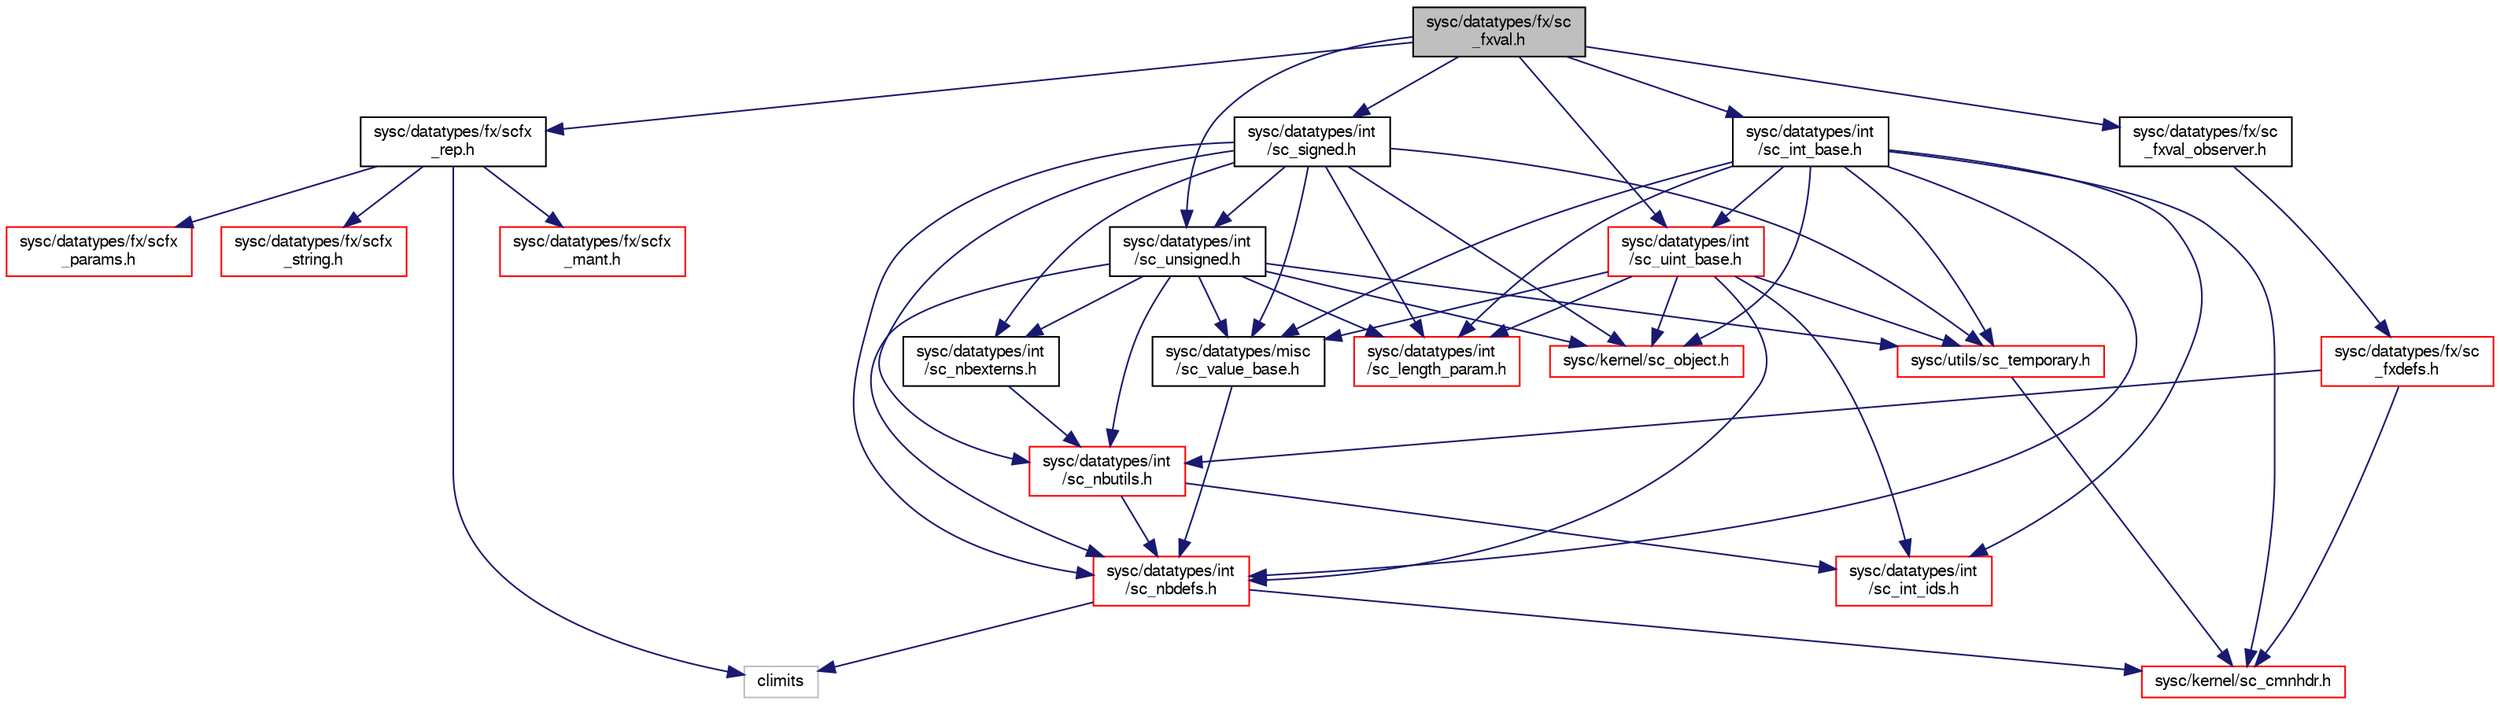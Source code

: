 digraph "sysc/datatypes/fx/sc_fxval.h"
{
  edge [fontname="FreeSans",fontsize="10",labelfontname="FreeSans",labelfontsize="10"];
  node [fontname="FreeSans",fontsize="10",shape=record];
  Node0 [label="sysc/datatypes/fx/sc\l_fxval.h",height=0.2,width=0.4,color="black", fillcolor="grey75", style="filled", fontcolor="black"];
  Node0 -> Node1 [color="midnightblue",fontsize="10",style="solid",fontname="FreeSans"];
  Node1 [label="sysc/datatypes/fx/scfx\l_rep.h",height=0.2,width=0.4,color="black", fillcolor="white", style="filled",URL="$a00167.html"];
  Node1 -> Node2 [color="midnightblue",fontsize="10",style="solid",fontname="FreeSans"];
  Node2 [label="climits",height=0.2,width=0.4,color="grey75", fillcolor="white", style="filled"];
  Node1 -> Node3 [color="midnightblue",fontsize="10",style="solid",fontname="FreeSans"];
  Node3 [label="sysc/datatypes/fx/scfx\l_mant.h",height=0.2,width=0.4,color="red", fillcolor="white", style="filled",URL="$a00155.html"];
  Node1 -> Node29 [color="midnightblue",fontsize="10",style="solid",fontname="FreeSans"];
  Node29 [label="sysc/datatypes/fx/scfx\l_params.h",height=0.2,width=0.4,color="red", fillcolor="white", style="filled",URL="$a00161.html"];
  Node1 -> Node49 [color="midnightblue",fontsize="10",style="solid",fontname="FreeSans"];
  Node49 [label="sysc/datatypes/fx/scfx\l_string.h",height=0.2,width=0.4,color="red", fillcolor="white", style="filled",URL="$a00170.html"];
  Node0 -> Node51 [color="midnightblue",fontsize="10",style="solid",fontname="FreeSans"];
  Node51 [label="sysc/datatypes/int\l/sc_int_base.h",height=0.2,width=0.4,color="black", fillcolor="white", style="filled",URL="$a00185.html"];
  Node51 -> Node6 [color="midnightblue",fontsize="10",style="solid",fontname="FreeSans"];
  Node6 [label="sysc/kernel/sc_cmnhdr.h",height=0.2,width=0.4,color="red", fillcolor="white", style="filled",URL="$a00224.html"];
  Node51 -> Node34 [color="midnightblue",fontsize="10",style="solid",fontname="FreeSans"];
  Node34 [label="sysc/kernel/sc_object.h",height=0.2,width=0.4,color="red", fillcolor="white", style="filled",URL="$a00281.html"];
  Node51 -> Node52 [color="midnightblue",fontsize="10",style="solid",fontname="FreeSans"];
  Node52 [label="sysc/datatypes/misc\l/sc_value_base.h",height=0.2,width=0.4,color="black", fillcolor="white", style="filled",URL="$a00218.html"];
  Node52 -> Node23 [color="midnightblue",fontsize="10",style="solid",fontname="FreeSans"];
  Node23 [label="sysc/datatypes/int\l/sc_nbdefs.h",height=0.2,width=0.4,color="red", fillcolor="white", style="filled",URL="$a00194.html"];
  Node23 -> Node6 [color="midnightblue",fontsize="10",style="solid",fontname="FreeSans"];
  Node23 -> Node2 [color="midnightblue",fontsize="10",style="solid",fontname="FreeSans"];
  Node51 -> Node22 [color="midnightblue",fontsize="10",style="solid",fontname="FreeSans"];
  Node22 [label="sysc/datatypes/int\l/sc_int_ids.h",height=0.2,width=0.4,color="red", fillcolor="white", style="filled",URL="$a00188.html"];
  Node51 -> Node53 [color="midnightblue",fontsize="10",style="solid",fontname="FreeSans"];
  Node53 [label="sysc/datatypes/int\l/sc_length_param.h",height=0.2,width=0.4,color="red", fillcolor="white", style="filled",URL="$a00191.html"];
  Node51 -> Node23 [color="midnightblue",fontsize="10",style="solid",fontname="FreeSans"];
  Node51 -> Node54 [color="midnightblue",fontsize="10",style="solid",fontname="FreeSans"];
  Node54 [label="sysc/datatypes/int\l/sc_uint_base.h",height=0.2,width=0.4,color="red", fillcolor="white", style="filled",URL="$a00209.html"];
  Node54 -> Node34 [color="midnightblue",fontsize="10",style="solid",fontname="FreeSans"];
  Node54 -> Node52 [color="midnightblue",fontsize="10",style="solid",fontname="FreeSans"];
  Node54 -> Node22 [color="midnightblue",fontsize="10",style="solid",fontname="FreeSans"];
  Node54 -> Node53 [color="midnightblue",fontsize="10",style="solid",fontname="FreeSans"];
  Node54 -> Node23 [color="midnightblue",fontsize="10",style="solid",fontname="FreeSans"];
  Node54 -> Node55 [color="midnightblue",fontsize="10",style="solid",fontname="FreeSans"];
  Node55 [label="sysc/utils/sc_temporary.h",height=0.2,width=0.4,color="red", fillcolor="white", style="filled",URL="$a00389.html"];
  Node55 -> Node6 [color="midnightblue",fontsize="10",style="solid",fontname="FreeSans"];
  Node51 -> Node55 [color="midnightblue",fontsize="10",style="solid",fontname="FreeSans"];
  Node0 -> Node54 [color="midnightblue",fontsize="10",style="solid",fontname="FreeSans"];
  Node0 -> Node57 [color="midnightblue",fontsize="10",style="solid",fontname="FreeSans"];
  Node57 [label="sysc/datatypes/int\l/sc_signed.h",height=0.2,width=0.4,color="black", fillcolor="white", style="filled",URL="$a00203.html"];
  Node57 -> Node34 [color="midnightblue",fontsize="10",style="solid",fontname="FreeSans"];
  Node57 -> Node52 [color="midnightblue",fontsize="10",style="solid",fontname="FreeSans"];
  Node57 -> Node55 [color="midnightblue",fontsize="10",style="solid",fontname="FreeSans"];
  Node57 -> Node53 [color="midnightblue",fontsize="10",style="solid",fontname="FreeSans"];
  Node57 -> Node23 [color="midnightblue",fontsize="10",style="solid",fontname="FreeSans"];
  Node57 -> Node18 [color="midnightblue",fontsize="10",style="solid",fontname="FreeSans"];
  Node18 [label="sysc/datatypes/int\l/sc_nbutils.h",height=0.2,width=0.4,color="red", fillcolor="white", style="filled",URL="$a00200.html"];
  Node18 -> Node22 [color="midnightblue",fontsize="10",style="solid",fontname="FreeSans"];
  Node18 -> Node23 [color="midnightblue",fontsize="10",style="solid",fontname="FreeSans"];
  Node57 -> Node58 [color="midnightblue",fontsize="10",style="solid",fontname="FreeSans"];
  Node58 [label="sysc/datatypes/int\l/sc_nbexterns.h",height=0.2,width=0.4,color="black", fillcolor="white", style="filled",URL="$a00197.html"];
  Node58 -> Node18 [color="midnightblue",fontsize="10",style="solid",fontname="FreeSans"];
  Node57 -> Node59 [color="midnightblue",fontsize="10",style="solid",fontname="FreeSans"];
  Node59 [label="sysc/datatypes/int\l/sc_unsigned.h",height=0.2,width=0.4,color="black", fillcolor="white", style="filled",URL="$a00212.html"];
  Node59 -> Node34 [color="midnightblue",fontsize="10",style="solid",fontname="FreeSans"];
  Node59 -> Node52 [color="midnightblue",fontsize="10",style="solid",fontname="FreeSans"];
  Node59 -> Node55 [color="midnightblue",fontsize="10",style="solid",fontname="FreeSans"];
  Node59 -> Node53 [color="midnightblue",fontsize="10",style="solid",fontname="FreeSans"];
  Node59 -> Node23 [color="midnightblue",fontsize="10",style="solid",fontname="FreeSans"];
  Node59 -> Node18 [color="midnightblue",fontsize="10",style="solid",fontname="FreeSans"];
  Node59 -> Node58 [color="midnightblue",fontsize="10",style="solid",fontname="FreeSans"];
  Node0 -> Node59 [color="midnightblue",fontsize="10",style="solid",fontname="FreeSans"];
  Node0 -> Node60 [color="midnightblue",fontsize="10",style="solid",fontname="FreeSans"];
  Node60 [label="sysc/datatypes/fx/sc\l_fxval_observer.h",height=0.2,width=0.4,color="black", fillcolor="white", style="filled",URL="$a00143.html"];
  Node60 -> Node5 [color="midnightblue",fontsize="10",style="solid",fontname="FreeSans"];
  Node5 [label="sysc/datatypes/fx/sc\l_fxdefs.h",height=0.2,width=0.4,color="red", fillcolor="white", style="filled",URL="$a00128.html"];
  Node5 -> Node6 [color="midnightblue",fontsize="10",style="solid",fontname="FreeSans"];
  Node5 -> Node18 [color="midnightblue",fontsize="10",style="solid",fontname="FreeSans"];
}
